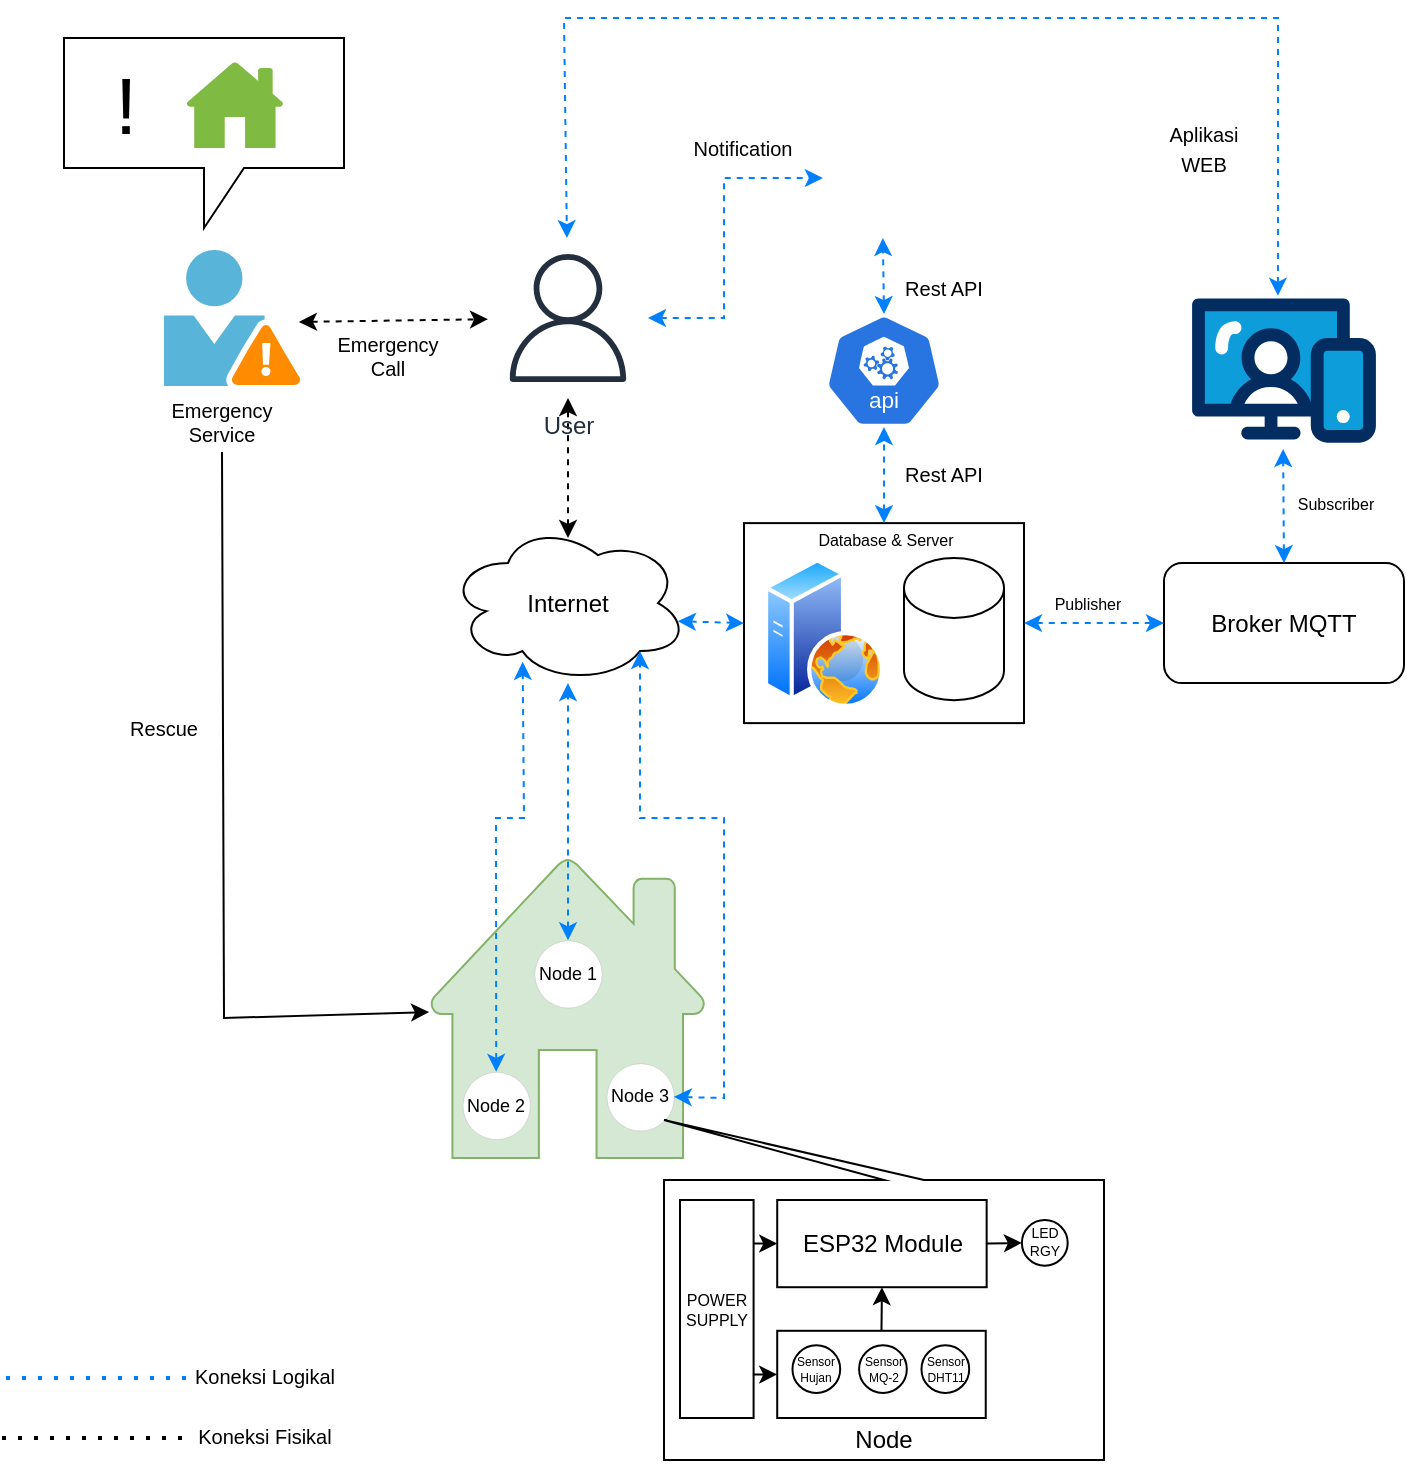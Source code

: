 <mxfile version="24.4.4" type="github">
  <diagram name="Page-1" id="AWNy1UqZiqIQ8jtxFmRg">
    <mxGraphModel dx="878" dy="549" grid="1" gridSize="10" guides="1" tooltips="1" connect="1" arrows="1" fold="1" page="1" pageScale="1" pageWidth="850" pageHeight="1100" background="none" math="0" shadow="0">
      <root>
        <mxCell id="0" />
        <mxCell id="1" parent="0" />
        <mxCell id="5u4QWbrpTz6wm8rv1r5W-131" value="" style="shape=callout;whiteSpace=wrap;html=1;perimeter=calloutPerimeter;" vertex="1" parent="1">
          <mxGeometry x="110" y="250" width="140" height="95" as="geometry" />
        </mxCell>
        <mxCell id="5u4QWbrpTz6wm8rv1r5W-133" value="" style="sketch=0;pointerEvents=1;shadow=0;dashed=0;html=1;strokeColor=none;labelPosition=center;verticalLabelPosition=bottom;verticalAlign=top;outlineConnect=0;align=center;shape=mxgraph.office.concepts.home;fillColor=#7FBA42;" vertex="1" parent="1">
          <mxGeometry x="171" y="262" width="49" height="43" as="geometry" />
        </mxCell>
        <mxCell id="5u4QWbrpTz6wm8rv1r5W-82" value="" style="group;spacing=-1;fontSize=8;" vertex="1" connectable="0" parent="1">
          <mxGeometry x="292.53" y="660" width="138.95" height="150" as="geometry" />
        </mxCell>
        <mxCell id="5u4QWbrpTz6wm8rv1r5W-79" value="" style="sketch=0;pointerEvents=1;shadow=0;dashed=0;html=1;strokeColor=#82b366;fillColor=#d5e8d4;labelPosition=center;verticalLabelPosition=bottom;verticalAlign=top;outlineConnect=0;align=center;shape=mxgraph.office.concepts.home;" vertex="1" parent="5u4QWbrpTz6wm8rv1r5W-82">
          <mxGeometry width="138.95" height="150" as="geometry" />
        </mxCell>
        <mxCell id="5u4QWbrpTz6wm8rv1r5W-88" value="" style="group" vertex="1" connectable="0" parent="5u4QWbrpTz6wm8rv1r5W-82">
          <mxGeometry x="23.085" y="41.163" width="92.836" height="85.153" as="geometry" />
        </mxCell>
        <mxCell id="5u4QWbrpTz6wm8rv1r5W-86" value="Node 2" style="ellipse;whiteSpace=wrap;html=1;aspect=fixed;strokeWidth=0;spacing=0;fontSize=9;" vertex="1" parent="5u4QWbrpTz6wm8rv1r5W-88">
          <mxGeometry x="-6.316" y="65.764" width="33.6" height="33.6" as="geometry" />
        </mxCell>
        <mxCell id="5u4QWbrpTz6wm8rv1r5W-84" value="Node 3" style="ellipse;whiteSpace=wrap;html=1;aspect=fixed;strokeWidth=0;spacing=0;fontSize=9;" vertex="1" parent="5u4QWbrpTz6wm8rv1r5W-82">
          <mxGeometry x="88.77" y="102.632" width="33.6" height="33.6" as="geometry" />
        </mxCell>
        <mxCell id="5u4QWbrpTz6wm8rv1r5W-87" value="Node 1" style="ellipse;whiteSpace=wrap;html=1;aspect=fixed;strokeWidth=0;spacing=0;fontSize=9;" vertex="1" parent="5u4QWbrpTz6wm8rv1r5W-82">
          <mxGeometry x="52.675" y="41.163" width="33.6" height="33.6" as="geometry" />
        </mxCell>
        <mxCell id="5u4QWbrpTz6wm8rv1r5W-78" value="" style="endArrow=classic;startArrow=classic;html=1;rounded=0;dashed=1;fontColor=#007FFF;strokeColor=#000000;" edge="1" parent="1" target="5u4QWbrpTz6wm8rv1r5W-43">
          <mxGeometry width="50" height="50" relative="1" as="geometry">
            <mxPoint x="362" y="500" as="sourcePoint" />
            <mxPoint x="362" y="460" as="targetPoint" />
          </mxGeometry>
        </mxCell>
        <mxCell id="5u4QWbrpTz6wm8rv1r5W-8" value="Broker MQTT" style="rounded=1;whiteSpace=wrap;html=1;" vertex="1" parent="1">
          <mxGeometry x="660" y="512.56" width="120" height="60" as="geometry" />
        </mxCell>
        <mxCell id="5u4QWbrpTz6wm8rv1r5W-35" value="" style="verticalLabelPosition=bottom;aspect=fixed;html=1;shape=mxgraph.salesforce.web;" vertex="1" parent="1">
          <mxGeometry x="674.05" y="380" width="91.9" height="72.6" as="geometry" />
        </mxCell>
        <mxCell id="5u4QWbrpTz6wm8rv1r5W-36" value="" style="shape=image;html=1;verticalAlign=top;verticalLabelPosition=bottom;labelBackgroundColor=#ffffff;imageAspect=0;aspect=fixed;image=https://cdn3.iconfinder.com/data/icons/2018-social-media-logotypes/1000/2018_social_media_popular_app_logo-whatsapp-128.png" vertex="1" parent="1">
          <mxGeometry x="489.43" y="290" width="60" height="60" as="geometry" />
        </mxCell>
        <mxCell id="5u4QWbrpTz6wm8rv1r5W-39" value="" style="group" vertex="1" connectable="0" parent="1">
          <mxGeometry x="460" y="507" width="130" height="85.56" as="geometry" />
        </mxCell>
        <mxCell id="5u4QWbrpTz6wm8rv1r5W-57" value="" style="rounded=0;whiteSpace=wrap;html=1;" vertex="1" parent="5u4QWbrpTz6wm8rv1r5W-39">
          <mxGeometry x="-10" y="-14.44" width="140" height="100" as="geometry" />
        </mxCell>
        <mxCell id="5u4QWbrpTz6wm8rv1r5W-22" value="" style="image;aspect=fixed;perimeter=ellipsePerimeter;html=1;align=center;shadow=0;dashed=0;spacingTop=3;image=img/lib/active_directory/web_server.svg;" vertex="1" parent="5u4QWbrpTz6wm8rv1r5W-39">
          <mxGeometry y="3" width="60" height="75" as="geometry" />
        </mxCell>
        <mxCell id="5u4QWbrpTz6wm8rv1r5W-16" value="" style="shape=cylinder3;whiteSpace=wrap;html=1;boundedLbl=1;backgroundOutline=1;size=15;" vertex="1" parent="5u4QWbrpTz6wm8rv1r5W-39">
          <mxGeometry x="70" y="3" width="50" height="71.111" as="geometry" />
        </mxCell>
        <mxCell id="5u4QWbrpTz6wm8rv1r5W-123" value="&lt;span style=&quot;font-size: 8px;&quot;&gt;Database &amp;amp; Server&lt;/span&gt;" style="text;html=1;align=center;verticalAlign=middle;whiteSpace=wrap;rounded=0;fontSize=8;" vertex="1" parent="5u4QWbrpTz6wm8rv1r5W-39">
          <mxGeometry x="11" y="-21.44" width="100" height="30" as="geometry" />
        </mxCell>
        <mxCell id="5u4QWbrpTz6wm8rv1r5W-42" value="" style="aspect=fixed;sketch=0;html=1;dashed=0;whitespace=wrap;verticalLabelPosition=bottom;verticalAlign=top;fillColor=#2875E2;strokeColor=#ffffff;points=[[0.005,0.63,0],[0.1,0.2,0],[0.9,0.2,0],[0.5,0,0],[0.995,0.63,0],[0.72,0.99,0],[0.5,1,0],[0.28,0.99,0]];shape=mxgraph.kubernetes.icon2;kubernetesLabel=1;prIcon=api" vertex="1" parent="1">
          <mxGeometry x="490.58" y="388.05" width="58.85" height="56.5" as="geometry" />
        </mxCell>
        <mxCell id="5u4QWbrpTz6wm8rv1r5W-43" value="User" style="sketch=0;outlineConnect=0;fontColor=#232F3E;gradientColor=none;strokeColor=#232F3E;fillColor=#ffffff;dashed=0;verticalLabelPosition=bottom;verticalAlign=top;align=center;html=1;fontSize=12;fontStyle=0;aspect=fixed;shape=mxgraph.aws4.resourceIcon;resIcon=mxgraph.aws4.user;" vertex="1" parent="1">
          <mxGeometry x="322.0" y="350" width="80" height="80" as="geometry" />
        </mxCell>
        <mxCell id="5u4QWbrpTz6wm8rv1r5W-15" value="Internet" style="ellipse;shape=cloud;whiteSpace=wrap;html=1;" vertex="1" parent="1">
          <mxGeometry x="302" y="492.56" width="120" height="80" as="geometry" />
        </mxCell>
        <mxCell id="5u4QWbrpTz6wm8rv1r5W-68" value="" style="endArrow=classic;startArrow=classic;html=1;rounded=0;dashed=1;fontColor=#007FFF;strokeColor=#0080FF;" edge="1" parent="1" source="5u4QWbrpTz6wm8rv1r5W-87" target="5u4QWbrpTz6wm8rv1r5W-15">
          <mxGeometry width="50" height="50" relative="1" as="geometry">
            <mxPoint x="362" y="630" as="sourcePoint" />
            <mxPoint x="400" y="670" as="targetPoint" />
          </mxGeometry>
        </mxCell>
        <mxCell id="5u4QWbrpTz6wm8rv1r5W-69" value="" style="endArrow=classic;startArrow=classic;html=1;rounded=0;entryX=0;entryY=0.5;entryDx=0;entryDy=0;exitX=0.958;exitY=0.613;exitDx=0;exitDy=0;exitPerimeter=0;dashed=1;fontColor=#007FFF;strokeColor=#0080FF;" edge="1" parent="1" source="5u4QWbrpTz6wm8rv1r5W-15" target="5u4QWbrpTz6wm8rv1r5W-57">
          <mxGeometry width="50" height="50" relative="1" as="geometry">
            <mxPoint x="350" y="590" as="sourcePoint" />
            <mxPoint x="400" y="540" as="targetPoint" />
          </mxGeometry>
        </mxCell>
        <mxCell id="5u4QWbrpTz6wm8rv1r5W-70" value="" style="endArrow=classic;startArrow=classic;html=1;rounded=0;entryX=0;entryY=0.5;entryDx=0;entryDy=0;exitX=1;exitY=0.5;exitDx=0;exitDy=0;dashed=1;fontColor=#007FFF;strokeColor=#0080FF;" edge="1" parent="1" source="5u4QWbrpTz6wm8rv1r5W-57" target="5u4QWbrpTz6wm8rv1r5W-8">
          <mxGeometry width="50" height="50" relative="1" as="geometry">
            <mxPoint x="340" y="590" as="sourcePoint" />
            <mxPoint x="390" y="540" as="targetPoint" />
          </mxGeometry>
        </mxCell>
        <mxCell id="5u4QWbrpTz6wm8rv1r5W-71" value="" style="endArrow=classic;startArrow=classic;html=1;rounded=0;entryX=0.495;entryY=1.044;entryDx=0;entryDy=0;entryPerimeter=0;exitX=0.5;exitY=0;exitDx=0;exitDy=0;dashed=1;fontColor=#007FFF;strokeColor=#0080FF;" edge="1" parent="1" source="5u4QWbrpTz6wm8rv1r5W-8" target="5u4QWbrpTz6wm8rv1r5W-35">
          <mxGeometry width="50" height="50" relative="1" as="geometry">
            <mxPoint x="300" y="570" as="sourcePoint" />
            <mxPoint x="350" y="520" as="targetPoint" />
          </mxGeometry>
        </mxCell>
        <mxCell id="5u4QWbrpTz6wm8rv1r5W-74" value="" style="endArrow=classic;startArrow=classic;html=1;rounded=0;exitX=0.5;exitY=0;exitDx=0;exitDy=0;dashed=1;entryX=0.5;entryY=1;entryDx=0;entryDy=0;entryPerimeter=0;fontColor=#007FFF;strokeColor=#0080FF;" edge="1" parent="1" source="5u4QWbrpTz6wm8rv1r5W-57" target="5u4QWbrpTz6wm8rv1r5W-42">
          <mxGeometry width="50" height="50" relative="1" as="geometry">
            <mxPoint x="690" y="523" as="sourcePoint" />
            <mxPoint x="520" y="460" as="targetPoint" />
          </mxGeometry>
        </mxCell>
        <mxCell id="5u4QWbrpTz6wm8rv1r5W-75" value="" style="endArrow=classic;startArrow=classic;html=1;rounded=0;exitX=0.5;exitY=0;exitDx=0;exitDy=0;exitPerimeter=0;entryX=0.5;entryY=1;entryDx=0;entryDy=0;strokeColor=#0080FF;dashed=1;fontColor=#007FFF;" edge="1" parent="1" source="5u4QWbrpTz6wm8rv1r5W-42" target="5u4QWbrpTz6wm8rv1r5W-36">
          <mxGeometry width="50" height="50" relative="1" as="geometry">
            <mxPoint x="420" y="530" as="sourcePoint" />
            <mxPoint x="470" y="480" as="targetPoint" />
          </mxGeometry>
        </mxCell>
        <mxCell id="5u4QWbrpTz6wm8rv1r5W-76" value="" style="endArrow=classic;startArrow=classic;html=1;rounded=0;exitX=0.467;exitY=-0.019;exitDx=0;exitDy=0;exitPerimeter=0;dashed=1;strokeColor=#007FFF;" edge="1" parent="1" source="5u4QWbrpTz6wm8rv1r5W-35" target="5u4QWbrpTz6wm8rv1r5W-43">
          <mxGeometry width="50" height="50" relative="1" as="geometry">
            <mxPoint x="420" y="570" as="sourcePoint" />
            <mxPoint x="470" y="520" as="targetPoint" />
            <Array as="points">
              <mxPoint x="717" y="240" />
              <mxPoint x="360" y="240" />
            </Array>
          </mxGeometry>
        </mxCell>
        <mxCell id="5u4QWbrpTz6wm8rv1r5W-77" value="" style="endArrow=classic;startArrow=classic;html=1;rounded=0;entryX=0;entryY=0.5;entryDx=0;entryDy=0;dashed=1;strokeColor=#0080FF;" edge="1" parent="1" source="5u4QWbrpTz6wm8rv1r5W-43" target="5u4QWbrpTz6wm8rv1r5W-36">
          <mxGeometry width="50" height="50" relative="1" as="geometry">
            <mxPoint x="440" y="430" as="sourcePoint" />
            <mxPoint x="470" y="430" as="targetPoint" />
            <Array as="points">
              <mxPoint x="440" y="390" />
              <mxPoint x="440" y="320" />
            </Array>
          </mxGeometry>
        </mxCell>
        <mxCell id="5u4QWbrpTz6wm8rv1r5W-90" value="" style="endArrow=classic;startArrow=classic;html=1;rounded=0;dashed=1;fontColor=#007FFF;strokeColor=#0080FF;exitX=1;exitY=0.5;exitDx=0;exitDy=0;entryX=0.8;entryY=0.8;entryDx=0;entryDy=0;entryPerimeter=0;" edge="1" parent="1" source="5u4QWbrpTz6wm8rv1r5W-84" target="5u4QWbrpTz6wm8rv1r5W-15">
          <mxGeometry width="50" height="50" relative="1" as="geometry">
            <mxPoint x="440" y="810" as="sourcePoint" />
            <mxPoint x="372" y="583" as="targetPoint" />
            <Array as="points">
              <mxPoint x="440" y="780" />
              <mxPoint x="440" y="640" />
              <mxPoint x="398" y="640" />
            </Array>
          </mxGeometry>
        </mxCell>
        <mxCell id="5u4QWbrpTz6wm8rv1r5W-91" value="" style="endArrow=classic;startArrow=classic;html=1;rounded=0;dashed=1;fontColor=#007FFF;strokeColor=#0080FF;exitX=0.5;exitY=0;exitDx=0;exitDy=0;entryX=0.311;entryY=0.867;entryDx=0;entryDy=0;entryPerimeter=0;" edge="1" parent="1" source="5u4QWbrpTz6wm8rv1r5W-86" target="5u4QWbrpTz6wm8rv1r5W-15">
          <mxGeometry width="50" height="50" relative="1" as="geometry">
            <mxPoint x="425" y="789" as="sourcePoint" />
            <mxPoint x="340" y="590" as="targetPoint" />
            <Array as="points">
              <mxPoint x="326" y="640" />
              <mxPoint x="340" y="640" />
            </Array>
          </mxGeometry>
        </mxCell>
        <mxCell id="5u4QWbrpTz6wm8rv1r5W-119" value="" style="group" vertex="1" connectable="0" parent="1">
          <mxGeometry x="410" y="791" width="220" height="175" as="geometry" />
        </mxCell>
        <mxCell id="5u4QWbrpTz6wm8rv1r5W-92" value="" style="shape=callout;whiteSpace=wrap;html=1;perimeter=calloutPerimeter;base=20;position2=0;flipV=1;flipH=0;" vertex="1" parent="5u4QWbrpTz6wm8rv1r5W-119">
          <mxGeometry width="220" height="170" as="geometry" />
        </mxCell>
        <mxCell id="5u4QWbrpTz6wm8rv1r5W-117" value="" style="group;fontSize=4;" vertex="1" connectable="0" parent="5u4QWbrpTz6wm8rv1r5W-119">
          <mxGeometry x="8" y="40" width="200" height="109" as="geometry" />
        </mxCell>
        <mxCell id="5u4QWbrpTz6wm8rv1r5W-95" value="" style="group;fontSize=10;" vertex="1" connectable="0" parent="5u4QWbrpTz6wm8rv1r5W-117">
          <mxGeometry x="36.797" y="7.267" width="146.417" height="94.467" as="geometry" />
        </mxCell>
        <mxCell id="5u4QWbrpTz6wm8rv1r5W-111" value="" style="group" vertex="1" connectable="0" parent="5u4QWbrpTz6wm8rv1r5W-95">
          <mxGeometry x="11.812" y="58.133" width="104.259" height="43.6" as="geometry" />
        </mxCell>
        <mxCell id="5u4QWbrpTz6wm8rv1r5W-107" value="" style="whiteSpace=wrap;html=1;" vertex="1" parent="5u4QWbrpTz6wm8rv1r5W-111">
          <mxGeometry width="104.259" height="43.6" as="geometry" />
        </mxCell>
        <mxCell id="5u4QWbrpTz6wm8rv1r5W-110" value="" style="group" vertex="1" connectable="0" parent="5u4QWbrpTz6wm8rv1r5W-111">
          <mxGeometry x="7.636" y="7.264" width="88.988" height="29.018" as="geometry" />
        </mxCell>
        <mxCell id="5u4QWbrpTz6wm8rv1r5W-17" value="Sensor DHT11" style="ellipse;whiteSpace=wrap;html=1;aspect=fixed;fontSize=6;" vertex="1" parent="5u4QWbrpTz6wm8rv1r5W-110">
          <mxGeometry x="64.499" width="23.853" height="23.853" as="geometry" />
        </mxCell>
        <mxCell id="5u4QWbrpTz6wm8rv1r5W-18" value="Sensor MQ-2" style="ellipse;whiteSpace=wrap;html=1;aspect=fixed;fontSize=6;" vertex="1" parent="5u4QWbrpTz6wm8rv1r5W-110">
          <mxGeometry x="33.301" y="0.001" width="23.853" height="23.853" as="geometry" />
        </mxCell>
        <mxCell id="5u4QWbrpTz6wm8rv1r5W-19" value="Sensor Hujan" style="ellipse;whiteSpace=wrap;html=1;aspect=fixed;fontSize=6;" vertex="1" parent="5u4QWbrpTz6wm8rv1r5W-110">
          <mxGeometry y="0.002" width="23.853" height="23.853" as="geometry" />
        </mxCell>
        <mxCell id="5u4QWbrpTz6wm8rv1r5W-105" value="POWER&lt;div style=&quot;font-size: 8px;&quot;&gt;SUPPLY&lt;/div&gt;" style="whiteSpace=wrap;html=1;fontSize=8;" vertex="1" parent="5u4QWbrpTz6wm8rv1r5W-117">
          <mxGeometry width="36.797" height="109.0" as="geometry" />
        </mxCell>
        <mxCell id="5u4QWbrpTz6wm8rv1r5W-41" value="LED RGY" style="ellipse;whiteSpace=wrap;html=1;aspect=fixed;fontSize=7;" vertex="1" parent="5u4QWbrpTz6wm8rv1r5W-117">
          <mxGeometry x="170.95" y="10" width="22.89" height="22.89" as="geometry" />
        </mxCell>
        <mxCell id="5u4QWbrpTz6wm8rv1r5W-106" value="" style="endArrow=classic;html=1;rounded=0;entryX=0;entryY=0.5;entryDx=0;entryDy=0;exitX=1;exitY=0.5;exitDx=0;exitDy=0;" edge="1" parent="5u4QWbrpTz6wm8rv1r5W-117" source="5u4QWbrpTz6wm8rv1r5W-97" target="5u4QWbrpTz6wm8rv1r5W-41">
          <mxGeometry width="50" height="50" relative="1" as="geometry">
            <mxPoint x="54.423" as="sourcePoint" />
            <mxPoint x="85.088" y="-36.333" as="targetPoint" />
          </mxGeometry>
        </mxCell>
        <mxCell id="5u4QWbrpTz6wm8rv1r5W-97" value="ESP32 Module" style="whiteSpace=wrap;html=1;" vertex="1" parent="5u4QWbrpTz6wm8rv1r5W-117">
          <mxGeometry x="48.609" y="0.007" width="104.713" height="43.6" as="geometry" />
        </mxCell>
        <mxCell id="5u4QWbrpTz6wm8rv1r5W-114" value="" style="endArrow=classic;html=1;rounded=0;entryX=0;entryY=0.5;entryDx=0;entryDy=0;exitX=0.993;exitY=0.2;exitDx=0;exitDy=0;exitPerimeter=0;" edge="1" parent="5u4QWbrpTz6wm8rv1r5W-117" source="5u4QWbrpTz6wm8rv1r5W-105" target="5u4QWbrpTz6wm8rv1r5W-97">
          <mxGeometry width="50" height="50" relative="1" as="geometry">
            <mxPoint x="29.892" y="29.067" as="sourcePoint" />
            <mxPoint x="53.81" y="29.067" as="targetPoint" />
          </mxGeometry>
        </mxCell>
        <mxCell id="5u4QWbrpTz6wm8rv1r5W-115" value="" style="endArrow=classic;html=1;rounded=0;entryX=0;entryY=0.5;entryDx=0;entryDy=0;exitX=0.99;exitY=0.801;exitDx=0;exitDy=0;exitPerimeter=0;" edge="1" parent="5u4QWbrpTz6wm8rv1r5W-117" source="5u4QWbrpTz6wm8rv1r5W-105" target="5u4QWbrpTz6wm8rv1r5W-107">
          <mxGeometry width="50" height="50" relative="1" as="geometry">
            <mxPoint x="42.771" y="29.067" as="sourcePoint" />
            <mxPoint x="55.037" y="29.067" as="targetPoint" />
          </mxGeometry>
        </mxCell>
        <mxCell id="5u4QWbrpTz6wm8rv1r5W-116" value="" style="endArrow=classic;html=1;rounded=0;entryX=0.5;entryY=1;entryDx=0;entryDy=0;exitX=0.5;exitY=0;exitDx=0;exitDy=0;" edge="1" parent="5u4QWbrpTz6wm8rv1r5W-117" source="5u4QWbrpTz6wm8rv1r5W-107" target="5u4QWbrpTz6wm8rv1r5W-97">
          <mxGeometry width="50" height="50" relative="1" as="geometry">
            <mxPoint x="42.771" y="94.467" as="sourcePoint" />
            <mxPoint x="55.037" y="94.467" as="targetPoint" />
          </mxGeometry>
        </mxCell>
        <mxCell id="5u4QWbrpTz6wm8rv1r5W-118" value="Node" style="text;html=1;align=center;verticalAlign=middle;whiteSpace=wrap;rounded=0;" vertex="1" parent="5u4QWbrpTz6wm8rv1r5W-119">
          <mxGeometry x="80" y="145" width="60" height="30" as="geometry" />
        </mxCell>
        <mxCell id="5u4QWbrpTz6wm8rv1r5W-120" value="&lt;font style=&quot;font-size: 10px;&quot;&gt;Rest API&lt;/font&gt;" style="text;html=1;align=center;verticalAlign=middle;whiteSpace=wrap;rounded=0;" vertex="1" parent="1">
          <mxGeometry x="520" y="452.6" width="60" height="30" as="geometry" />
        </mxCell>
        <mxCell id="5u4QWbrpTz6wm8rv1r5W-121" value="&lt;font style=&quot;font-size: 10px;&quot;&gt;Rest API&lt;/font&gt;" style="text;html=1;align=center;verticalAlign=middle;whiteSpace=wrap;rounded=0;" vertex="1" parent="1">
          <mxGeometry x="520" y="360" width="60" height="30" as="geometry" />
        </mxCell>
        <mxCell id="5u4QWbrpTz6wm8rv1r5W-122" value="&lt;font style=&quot;font-size: 10px;&quot;&gt;Aplikasi WEB&lt;/font&gt;" style="text;html=1;align=center;verticalAlign=middle;whiteSpace=wrap;rounded=0;" vertex="1" parent="1">
          <mxGeometry x="650" y="290" width="60" height="30" as="geometry" />
        </mxCell>
        <mxCell id="5u4QWbrpTz6wm8rv1r5W-124" value="&lt;font style=&quot;font-size: 8px;&quot;&gt;Publisher&lt;/font&gt;" style="text;html=1;align=center;verticalAlign=middle;whiteSpace=wrap;rounded=0;" vertex="1" parent="1">
          <mxGeometry x="592" y="516.56" width="60" height="30" as="geometry" />
        </mxCell>
        <mxCell id="5u4QWbrpTz6wm8rv1r5W-125" value="&lt;font style=&quot;font-size: 8px;&quot;&gt;Subscriber&lt;/font&gt;" style="text;html=1;align=center;verticalAlign=middle;whiteSpace=wrap;rounded=0;" vertex="1" parent="1">
          <mxGeometry x="716" y="466.56" width="60" height="30" as="geometry" />
        </mxCell>
        <mxCell id="5u4QWbrpTz6wm8rv1r5W-126" value="" style="image;aspect=fixed;html=1;points=[];align=center;fontSize=12;image=img/lib/azure2/security/Azure_AD_Risky_Users.svg;" vertex="1" parent="1">
          <mxGeometry x="160" y="356" width="68" height="68" as="geometry" />
        </mxCell>
        <mxCell id="5u4QWbrpTz6wm8rv1r5W-127" value="" style="endArrow=classic;startArrow=classic;html=1;rounded=0;dashed=1;fontColor=#007FFF;strokeColor=#000000;exitX=0.992;exitY=0.529;exitDx=0;exitDy=0;exitPerimeter=0;" edge="1" parent="1" source="5u4QWbrpTz6wm8rv1r5W-126" target="5u4QWbrpTz6wm8rv1r5W-43">
          <mxGeometry width="50" height="50" relative="1" as="geometry">
            <mxPoint x="372" y="510" as="sourcePoint" />
            <mxPoint x="372" y="440" as="targetPoint" />
          </mxGeometry>
        </mxCell>
        <mxCell id="5u4QWbrpTz6wm8rv1r5W-128" value="Emergency&lt;div style=&quot;font-size: 10px;&quot;&gt;Call&lt;/div&gt;" style="text;html=1;align=center;verticalAlign=middle;whiteSpace=wrap;rounded=0;fontSize=10;" vertex="1" parent="1">
          <mxGeometry x="242" y="394" width="60" height="30" as="geometry" />
        </mxCell>
        <mxCell id="5u4QWbrpTz6wm8rv1r5W-129" value="Emergency&lt;div&gt;Service&lt;/div&gt;" style="text;html=1;align=center;verticalAlign=middle;whiteSpace=wrap;rounded=0;fontSize=10;" vertex="1" parent="1">
          <mxGeometry x="159" y="427" width="60" height="30" as="geometry" />
        </mxCell>
        <mxCell id="5u4QWbrpTz6wm8rv1r5W-132" value="" style="shape=image;html=1;verticalAlign=top;verticalLabelPosition=bottom;labelBackgroundColor=#ffffff;imageAspect=0;aspect=fixed;image=https://cdn4.iconfinder.com/data/icons/crime-and-security-24/64/57-128.png" vertex="1" parent="1">
          <mxGeometry x="150" y="250" width="48" height="48" as="geometry" />
        </mxCell>
        <mxCell id="5u4QWbrpTz6wm8rv1r5W-134" value="!" style="text;html=1;align=center;verticalAlign=middle;whiteSpace=wrap;rounded=0;fontSize=40;" vertex="1" parent="1">
          <mxGeometry x="111" y="268" width="60" height="30" as="geometry" />
        </mxCell>
        <mxCell id="5u4QWbrpTz6wm8rv1r5W-135" value="" style="endArrow=classic;html=1;rounded=0;exitX=0.5;exitY=1;exitDx=0;exitDy=0;" edge="1" parent="1" source="5u4QWbrpTz6wm8rv1r5W-129" target="5u4QWbrpTz6wm8rv1r5W-79">
          <mxGeometry width="50" height="50" relative="1" as="geometry">
            <mxPoint x="500" y="620" as="sourcePoint" />
            <mxPoint x="190" y="820" as="targetPoint" />
            <Array as="points">
              <mxPoint x="190" y="740" />
            </Array>
          </mxGeometry>
        </mxCell>
        <mxCell id="5u4QWbrpTz6wm8rv1r5W-136" value="Rescue" style="text;html=1;align=center;verticalAlign=middle;whiteSpace=wrap;rounded=0;fontSize=10;" vertex="1" parent="1">
          <mxGeometry x="130" y="580" width="60" height="30" as="geometry" />
        </mxCell>
        <mxCell id="5u4QWbrpTz6wm8rv1r5W-139" value="" style="endArrow=none;dashed=1;html=1;dashPattern=1 3;strokeWidth=2;rounded=0;strokeColor=#007FFF;" edge="1" parent="1">
          <mxGeometry width="50" height="50" relative="1" as="geometry">
            <mxPoint x="81" y="920" as="sourcePoint" />
            <mxPoint x="171" y="920" as="targetPoint" />
          </mxGeometry>
        </mxCell>
        <mxCell id="5u4QWbrpTz6wm8rv1r5W-140" value="" style="endArrow=none;dashed=1;html=1;dashPattern=1 3;strokeWidth=2;rounded=0;" edge="1" parent="1">
          <mxGeometry width="50" height="50" relative="1" as="geometry">
            <mxPoint x="79" y="950" as="sourcePoint" />
            <mxPoint x="169" y="950" as="targetPoint" />
          </mxGeometry>
        </mxCell>
        <mxCell id="5u4QWbrpTz6wm8rv1r5W-141" value="Koneksi Logikal" style="text;html=1;align=center;verticalAlign=middle;whiteSpace=wrap;rounded=0;fontSize=10;" vertex="1" parent="1">
          <mxGeometry x="171" y="904" width="79" height="30" as="geometry" />
        </mxCell>
        <mxCell id="5u4QWbrpTz6wm8rv1r5W-142" value="Koneksi Fisikal" style="text;html=1;align=center;verticalAlign=middle;whiteSpace=wrap;rounded=0;fontSize=10;" vertex="1" parent="1">
          <mxGeometry x="171" y="934" width="79" height="30" as="geometry" />
        </mxCell>
        <mxCell id="5u4QWbrpTz6wm8rv1r5W-143" value="Notification" style="text;html=1;align=center;verticalAlign=middle;whiteSpace=wrap;rounded=0;fontSize=10;" vertex="1" parent="1">
          <mxGeometry x="410.0" y="289.5" width="79" height="30" as="geometry" />
        </mxCell>
      </root>
    </mxGraphModel>
  </diagram>
</mxfile>
